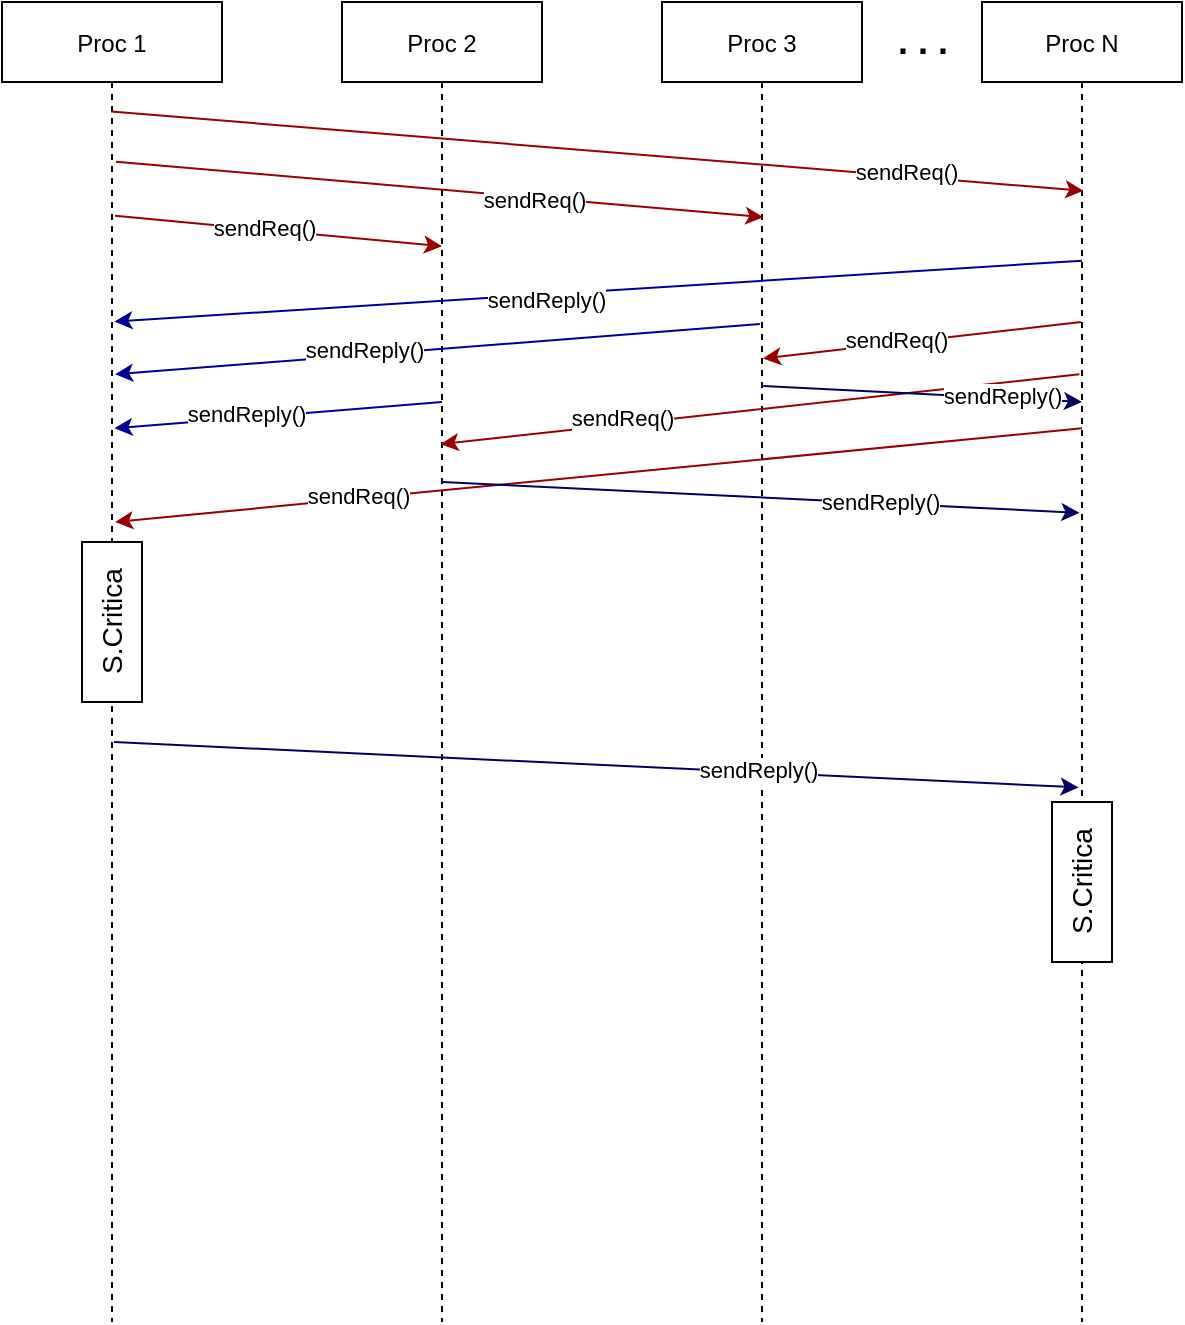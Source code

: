 <mxfile version="15.6.2" type="device"><diagram id="kgpKYQtTHZ0yAKxKKP6v" name="Page-1"><mxGraphModel dx="1185" dy="683" grid="1" gridSize="10" guides="1" tooltips="1" connect="1" arrows="1" fold="1" page="1" pageScale="1" pageWidth="850" pageHeight="1100" math="0" shadow="0"><root><mxCell id="0"/><mxCell id="1" parent="0"/><mxCell id="3nuBFxr9cyL0pnOWT2aG-1" value="Proc 1" style="shape=umlLifeline;perimeter=lifelinePerimeter;container=1;collapsible=0;recursiveResize=0;rounded=0;shadow=0;strokeWidth=1;" parent="1" vertex="1"><mxGeometry x="50" y="80" width="110" height="660" as="geometry"/></mxCell><mxCell id="iiQzanCxISrHsi3dD_eJ-23" value="" style="html=1;points=[];perimeter=orthogonalPerimeter;" vertex="1" parent="3nuBFxr9cyL0pnOWT2aG-1"><mxGeometry x="40" y="270" width="30" height="80" as="geometry"/></mxCell><mxCell id="iiQzanCxISrHsi3dD_eJ-24" value="&lt;font style=&quot;font-size: 14px&quot;&gt;S.Critica&lt;/font&gt;" style="text;html=1;align=center;verticalAlign=middle;resizable=0;points=[];autosize=1;strokeColor=none;fillColor=none;rotation=-90;" vertex="1" parent="3nuBFxr9cyL0pnOWT2aG-1"><mxGeometry x="20" y="300" width="70" height="20" as="geometry"/></mxCell><mxCell id="3nuBFxr9cyL0pnOWT2aG-5" value="Proc 2" style="shape=umlLifeline;perimeter=lifelinePerimeter;container=1;collapsible=0;recursiveResize=0;rounded=0;shadow=0;strokeWidth=1;" parent="1" vertex="1"><mxGeometry x="220" y="80" width="100" height="660" as="geometry"/></mxCell><mxCell id="iiQzanCxISrHsi3dD_eJ-1" value="Proc 3" style="shape=umlLifeline;perimeter=lifelinePerimeter;container=1;collapsible=0;recursiveResize=0;rounded=0;shadow=0;strokeWidth=1;" vertex="1" parent="1"><mxGeometry x="380" y="80" width="100" height="660" as="geometry"/></mxCell><mxCell id="iiQzanCxISrHsi3dD_eJ-38" value="" style="endArrow=classic;html=1;rounded=0;exitX=0.487;exitY=0.282;exitDx=0;exitDy=0;exitPerimeter=0;entryX=0.507;entryY=0.27;entryDx=0;entryDy=0;entryPerimeter=0;strokeColor=#990000;" edge="1" parent="iiQzanCxISrHsi3dD_eJ-1"><mxGeometry width="50" height="50" relative="1" as="geometry"><mxPoint x="209.5" y="160.0" as="sourcePoint"/><mxPoint x="50.5" y="178.2" as="targetPoint"/></mxGeometry></mxCell><mxCell id="iiQzanCxISrHsi3dD_eJ-39" value="sendReq()" style="edgeLabel;html=1;align=center;verticalAlign=middle;resizable=0;points=[];" vertex="1" connectable="0" parent="iiQzanCxISrHsi3dD_eJ-38"><mxGeometry x="0.255" y="-3" relative="1" as="geometry"><mxPoint x="7" as="offset"/></mxGeometry></mxCell><mxCell id="iiQzanCxISrHsi3dD_eJ-3" value="Proc N" style="shape=umlLifeline;perimeter=lifelinePerimeter;container=1;collapsible=0;recursiveResize=0;rounded=0;shadow=0;strokeWidth=1;" vertex="1" parent="1"><mxGeometry x="540" y="80" width="100" height="660" as="geometry"/></mxCell><mxCell id="iiQzanCxISrHsi3dD_eJ-46" value="" style="html=1;points=[];perimeter=orthogonalPerimeter;" vertex="1" parent="iiQzanCxISrHsi3dD_eJ-3"><mxGeometry x="35" y="400" width="30" height="80" as="geometry"/></mxCell><mxCell id="iiQzanCxISrHsi3dD_eJ-47" value="&lt;font style=&quot;font-size: 14px&quot;&gt;S.Critica&lt;/font&gt;" style="text;html=1;align=center;verticalAlign=middle;resizable=0;points=[];autosize=1;strokeColor=none;fillColor=none;rotation=-90;" vertex="1" parent="iiQzanCxISrHsi3dD_eJ-3"><mxGeometry x="15" y="430" width="70" height="20" as="geometry"/></mxCell><mxCell id="iiQzanCxISrHsi3dD_eJ-5" value="&lt;font style=&quot;font-size: 18px&quot;&gt;&lt;b&gt;. . .&lt;/b&gt;&lt;/font&gt;" style="text;html=1;align=center;verticalAlign=middle;resizable=0;points=[];autosize=1;strokeColor=none;fillColor=none;" vertex="1" parent="1"><mxGeometry x="490" y="90" width="40" height="20" as="geometry"/></mxCell><mxCell id="iiQzanCxISrHsi3dD_eJ-6" value="" style="endArrow=classic;html=1;rounded=0;exitX=0.496;exitY=0.083;exitDx=0;exitDy=0;exitPerimeter=0;entryX=0.507;entryY=0.143;entryDx=0;entryDy=0;entryPerimeter=0;fillColor=#FF3333;strokeColor=#990000;" edge="1" parent="1" source="3nuBFxr9cyL0pnOWT2aG-1" target="iiQzanCxISrHsi3dD_eJ-3"><mxGeometry width="50" height="50" relative="1" as="geometry"><mxPoint x="400" y="450" as="sourcePoint"/><mxPoint x="540" y="160" as="targetPoint"/></mxGeometry></mxCell><mxCell id="iiQzanCxISrHsi3dD_eJ-10" value="sendReq()" style="edgeLabel;html=1;align=center;verticalAlign=middle;resizable=0;points=[];strokeColor=#990000;" vertex="1" connectable="0" parent="iiQzanCxISrHsi3dD_eJ-6"><mxGeometry x="0.21" y="1" relative="1" as="geometry"><mxPoint x="103" y="7" as="offset"/></mxGeometry></mxCell><mxCell id="iiQzanCxISrHsi3dD_eJ-7" value="" style="endArrow=classic;html=1;rounded=0;exitX=0.518;exitY=0.121;exitDx=0;exitDy=0;exitPerimeter=0;entryX=0.507;entryY=0.163;entryDx=0;entryDy=0;entryPerimeter=0;strokeColor=#990000;" edge="1" parent="1" source="3nuBFxr9cyL0pnOWT2aG-1" target="iiQzanCxISrHsi3dD_eJ-1"><mxGeometry width="50" height="50" relative="1" as="geometry"><mxPoint x="110" y="141.9" as="sourcePoint"/><mxPoint x="550" y="170" as="targetPoint"/></mxGeometry></mxCell><mxCell id="iiQzanCxISrHsi3dD_eJ-11" value="sendReq()" style="edgeLabel;html=1;align=center;verticalAlign=middle;resizable=0;points=[];strokeColor=#990000;" vertex="1" connectable="0" parent="iiQzanCxISrHsi3dD_eJ-7"><mxGeometry x="0.29" y="-1" relative="1" as="geometry"><mxPoint as="offset"/></mxGeometry></mxCell><mxCell id="iiQzanCxISrHsi3dD_eJ-8" value="" style="endArrow=classic;html=1;rounded=0;exitX=0.514;exitY=0.162;exitDx=0;exitDy=0;exitPerimeter=0;entryX=0.5;entryY=0.185;entryDx=0;entryDy=0;entryPerimeter=0;strokeColor=#990000;" edge="1" parent="1" source="3nuBFxr9cyL0pnOWT2aG-1" target="3nuBFxr9cyL0pnOWT2aG-5"><mxGeometry width="50" height="50" relative="1" as="geometry"><mxPoint x="111.8" y="158.4" as="sourcePoint"/><mxPoint x="451.8" y="181.2" as="targetPoint"/></mxGeometry></mxCell><mxCell id="iiQzanCxISrHsi3dD_eJ-12" value="sendReq()" style="edgeLabel;html=1;align=center;verticalAlign=middle;resizable=0;points=[];strokeColor=#990000;" vertex="1" connectable="0" parent="iiQzanCxISrHsi3dD_eJ-8"><mxGeometry x="0.255" y="-3" relative="1" as="geometry"><mxPoint x="-28" y="-7" as="offset"/></mxGeometry></mxCell><mxCell id="iiQzanCxISrHsi3dD_eJ-13" value="" style="endArrow=classic;html=1;rounded=0;exitX=0.5;exitY=0.196;exitDx=0;exitDy=0;exitPerimeter=0;entryX=0.511;entryY=0.242;entryDx=0;entryDy=0;entryPerimeter=0;strokeColor=#000099;" edge="1" parent="1" source="iiQzanCxISrHsi3dD_eJ-3" target="3nuBFxr9cyL0pnOWT2aG-1"><mxGeometry width="50" height="50" relative="1" as="geometry"><mxPoint x="360" y="250" as="sourcePoint"/><mxPoint x="410" y="200" as="targetPoint"/></mxGeometry></mxCell><mxCell id="iiQzanCxISrHsi3dD_eJ-17" value="sendReply()" style="edgeLabel;html=1;align=center;verticalAlign=middle;resizable=0;points=[];" vertex="1" connectable="0" parent="iiQzanCxISrHsi3dD_eJ-13"><mxGeometry x="0.584" relative="1" as="geometry"><mxPoint x="115" y="-5" as="offset"/></mxGeometry></mxCell><mxCell id="iiQzanCxISrHsi3dD_eJ-14" value="" style="endArrow=classic;html=1;rounded=0;entryX=0.514;entryY=0.282;entryDx=0;entryDy=0;entryPerimeter=0;exitX=0.489;exitY=0.244;exitDx=0;exitDy=0;exitPerimeter=0;strokeColor=#000099;" edge="1" parent="1" source="iiQzanCxISrHsi3dD_eJ-1" target="3nuBFxr9cyL0pnOWT2aG-1"><mxGeometry width="50" height="50" relative="1" as="geometry"><mxPoint x="420" y="240" as="sourcePoint"/><mxPoint x="-60.0" y="227.4" as="targetPoint"/></mxGeometry></mxCell><mxCell id="iiQzanCxISrHsi3dD_eJ-18" value="sendReply()" style="edgeLabel;html=1;align=center;verticalAlign=middle;resizable=0;points=[];" vertex="1" connectable="0" parent="iiQzanCxISrHsi3dD_eJ-14"><mxGeometry x="0.227" y="-3" relative="1" as="geometry"><mxPoint as="offset"/></mxGeometry></mxCell><mxCell id="iiQzanCxISrHsi3dD_eJ-16" value="" style="endArrow=classic;html=1;rounded=0;entryX=0.511;entryY=0.323;entryDx=0;entryDy=0;entryPerimeter=0;strokeColor=#000099;" edge="1" parent="1" target="3nuBFxr9cyL0pnOWT2aG-1"><mxGeometry width="50" height="50" relative="1" as="geometry"><mxPoint x="270" y="280" as="sourcePoint"/><mxPoint x="-70.15" y="253.5" as="targetPoint"/></mxGeometry></mxCell><mxCell id="iiQzanCxISrHsi3dD_eJ-19" value="sendReply()" style="edgeLabel;html=1;align=center;verticalAlign=middle;resizable=0;points=[];" vertex="1" connectable="0" parent="iiQzanCxISrHsi3dD_eJ-16"><mxGeometry x="-0.277" y="1" relative="1" as="geometry"><mxPoint x="-39" as="offset"/></mxGeometry></mxCell><mxCell id="iiQzanCxISrHsi3dD_eJ-33" value="" style="endArrow=classic;html=1;rounded=0;exitX=0.5;exitY=0.323;exitDx=0;exitDy=0;exitPerimeter=0;entryX=0.514;entryY=0.394;entryDx=0;entryDy=0;entryPerimeter=0;strokeColor=#990000;" edge="1" parent="1" source="iiQzanCxISrHsi3dD_eJ-3" target="3nuBFxr9cyL0pnOWT2aG-1"><mxGeometry width="50" height="50" relative="1" as="geometry"><mxPoint x="116.54" y="196.92" as="sourcePoint"/><mxPoint x="280" y="212.1" as="targetPoint"/></mxGeometry></mxCell><mxCell id="iiQzanCxISrHsi3dD_eJ-34" value="sendReq()" style="edgeLabel;html=1;align=center;verticalAlign=middle;resizable=0;points=[];" vertex="1" connectable="0" parent="iiQzanCxISrHsi3dD_eJ-33"><mxGeometry x="0.255" y="-3" relative="1" as="geometry"><mxPoint x="-58" y="7" as="offset"/></mxGeometry></mxCell><mxCell id="iiQzanCxISrHsi3dD_eJ-36" value="" style="endArrow=classic;html=1;rounded=0;exitX=0.487;exitY=0.282;exitDx=0;exitDy=0;exitPerimeter=0;entryX=0.493;entryY=0.335;entryDx=0;entryDy=0;entryPerimeter=0;strokeColor=#990000;" edge="1" parent="1" source="iiQzanCxISrHsi3dD_eJ-3" target="3nuBFxr9cyL0pnOWT2aG-5"><mxGeometry width="50" height="50" relative="1" as="geometry"><mxPoint x="599.3" y="317.04" as="sourcePoint"/><mxPoint x="116.54" y="336.18" as="targetPoint"/></mxGeometry></mxCell><mxCell id="iiQzanCxISrHsi3dD_eJ-37" value="sendReq()" style="edgeLabel;html=1;align=center;verticalAlign=middle;resizable=0;points=[];" vertex="1" connectable="0" parent="iiQzanCxISrHsi3dD_eJ-36"><mxGeometry x="0.255" y="-3" relative="1" as="geometry"><mxPoint x="-28" y="3" as="offset"/></mxGeometry></mxCell><mxCell id="iiQzanCxISrHsi3dD_eJ-40" value="" style="endArrow=classic;html=1;rounded=0;exitX=0.506;exitY=0.291;exitDx=0;exitDy=0;exitPerimeter=0;strokeColor=#000066;" edge="1" parent="1" source="iiQzanCxISrHsi3dD_eJ-1"><mxGeometry width="50" height="50" relative="1" as="geometry"><mxPoint x="440" y="270" as="sourcePoint"/><mxPoint x="590" y="280" as="targetPoint"/></mxGeometry></mxCell><mxCell id="iiQzanCxISrHsi3dD_eJ-41" value="sendReply()" style="edgeLabel;html=1;align=center;verticalAlign=middle;resizable=0;points=[];" vertex="1" connectable="0" parent="iiQzanCxISrHsi3dD_eJ-40"><mxGeometry x="0.255" y="-3" relative="1" as="geometry"><mxPoint x="19" y="-3" as="offset"/></mxGeometry></mxCell><mxCell id="iiQzanCxISrHsi3dD_eJ-42" value="" style="endArrow=classic;html=1;rounded=0;exitX=0.506;exitY=0.291;exitDx=0;exitDy=0;exitPerimeter=0;entryX=0.487;entryY=0.387;entryDx=0;entryDy=0;entryPerimeter=0;strokeColor=#000066;" edge="1" parent="1" target="iiQzanCxISrHsi3dD_eJ-3"><mxGeometry width="50" height="50" relative="1" as="geometry"><mxPoint x="270.0" y="320.0" as="sourcePoint"/><mxPoint x="429.4" y="327.94" as="targetPoint"/></mxGeometry></mxCell><mxCell id="iiQzanCxISrHsi3dD_eJ-43" value="sendReply()" style="edgeLabel;html=1;align=center;verticalAlign=middle;resizable=0;points=[];" vertex="1" connectable="0" parent="iiQzanCxISrHsi3dD_eJ-42"><mxGeometry x="0.255" y="-3" relative="1" as="geometry"><mxPoint x="19" y="-3" as="offset"/></mxGeometry></mxCell><mxCell id="iiQzanCxISrHsi3dD_eJ-44" value="" style="endArrow=classic;html=1;rounded=0;exitX=0.506;exitY=0.291;exitDx=0;exitDy=0;exitPerimeter=0;entryX=0.483;entryY=0.595;entryDx=0;entryDy=0;entryPerimeter=0;strokeColor=#000066;" edge="1" parent="1" target="iiQzanCxISrHsi3dD_eJ-3"><mxGeometry width="50" height="50" relative="1" as="geometry"><mxPoint x="106" y="450" as="sourcePoint"/><mxPoint x="424.7" y="465.42" as="targetPoint"/></mxGeometry></mxCell><mxCell id="iiQzanCxISrHsi3dD_eJ-45" value="sendReply()" style="edgeLabel;html=1;align=center;verticalAlign=middle;resizable=0;points=[];" vertex="1" connectable="0" parent="iiQzanCxISrHsi3dD_eJ-44"><mxGeometry x="0.255" y="-3" relative="1" as="geometry"><mxPoint x="19" y="-3" as="offset"/></mxGeometry></mxCell></root></mxGraphModel></diagram></mxfile>
